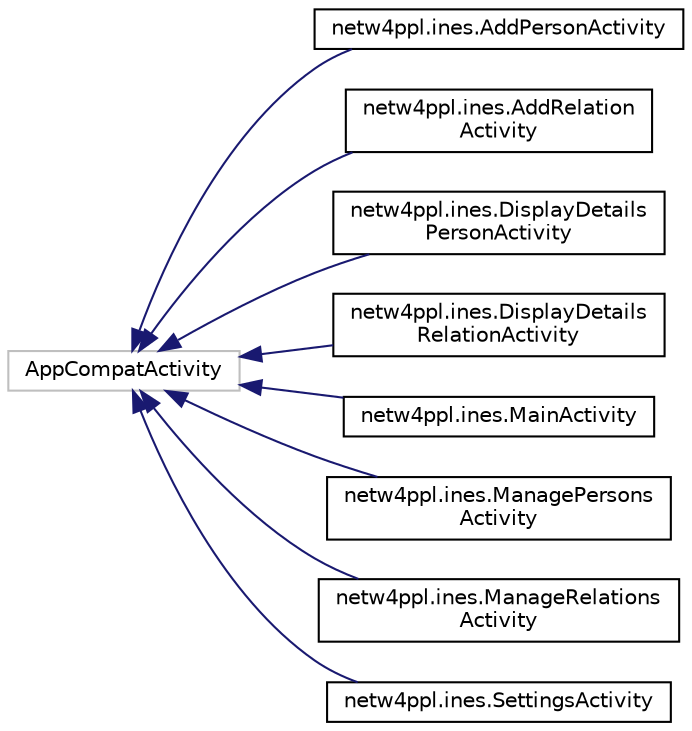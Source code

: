 digraph "Graphical Class Hierarchy"
{
 // LATEX_PDF_SIZE
  edge [fontname="Helvetica",fontsize="10",labelfontname="Helvetica",labelfontsize="10"];
  node [fontname="Helvetica",fontsize="10",shape=record];
  rankdir="LR";
  Node8 [label="AppCompatActivity",height=0.2,width=0.4,color="grey75", fillcolor="white", style="filled",tooltip=" "];
  Node8 -> Node0 [dir="back",color="midnightblue",fontsize="10",style="solid",fontname="Helvetica"];
  Node0 [label="netw4ppl.ines.AddPersonActivity",height=0.2,width=0.4,color="black", fillcolor="white", style="filled",URL="$classnetw4ppl_1_1ines_1_1_add_person_activity.html",tooltip=" "];
  Node8 -> Node10 [dir="back",color="midnightblue",fontsize="10",style="solid",fontname="Helvetica"];
  Node10 [label="netw4ppl.ines.AddRelation\lActivity",height=0.2,width=0.4,color="black", fillcolor="white", style="filled",URL="$classnetw4ppl_1_1ines_1_1_add_relation_activity.html",tooltip=" "];
  Node8 -> Node11 [dir="back",color="midnightblue",fontsize="10",style="solid",fontname="Helvetica"];
  Node11 [label="netw4ppl.ines.DisplayDetails\lPersonActivity",height=0.2,width=0.4,color="black", fillcolor="white", style="filled",URL="$classnetw4ppl_1_1ines_1_1_display_details_person_activity.html",tooltip=" "];
  Node8 -> Node12 [dir="back",color="midnightblue",fontsize="10",style="solid",fontname="Helvetica"];
  Node12 [label="netw4ppl.ines.DisplayDetails\lRelationActivity",height=0.2,width=0.4,color="black", fillcolor="white", style="filled",URL="$classnetw4ppl_1_1ines_1_1_display_details_relation_activity.html",tooltip=" "];
  Node8 -> Node13 [dir="back",color="midnightblue",fontsize="10",style="solid",fontname="Helvetica"];
  Node13 [label="netw4ppl.ines.MainActivity",height=0.2,width=0.4,color="black", fillcolor="white", style="filled",URL="$classnetw4ppl_1_1ines_1_1_main_activity.html",tooltip=" "];
  Node8 -> Node14 [dir="back",color="midnightblue",fontsize="10",style="solid",fontname="Helvetica"];
  Node14 [label="netw4ppl.ines.ManagePersons\lActivity",height=0.2,width=0.4,color="black", fillcolor="white", style="filled",URL="$classnetw4ppl_1_1ines_1_1_manage_persons_activity.html",tooltip=" "];
  Node8 -> Node15 [dir="back",color="midnightblue",fontsize="10",style="solid",fontname="Helvetica"];
  Node15 [label="netw4ppl.ines.ManageRelations\lActivity",height=0.2,width=0.4,color="black", fillcolor="white", style="filled",URL="$classnetw4ppl_1_1ines_1_1_manage_relations_activity.html",tooltip=" "];
  Node8 -> Node16 [dir="back",color="midnightblue",fontsize="10",style="solid",fontname="Helvetica"];
  Node16 [label="netw4ppl.ines.SettingsActivity",height=0.2,width=0.4,color="black", fillcolor="white", style="filled",URL="$classnetw4ppl_1_1ines_1_1_settings_activity.html",tooltip=" "];
}
